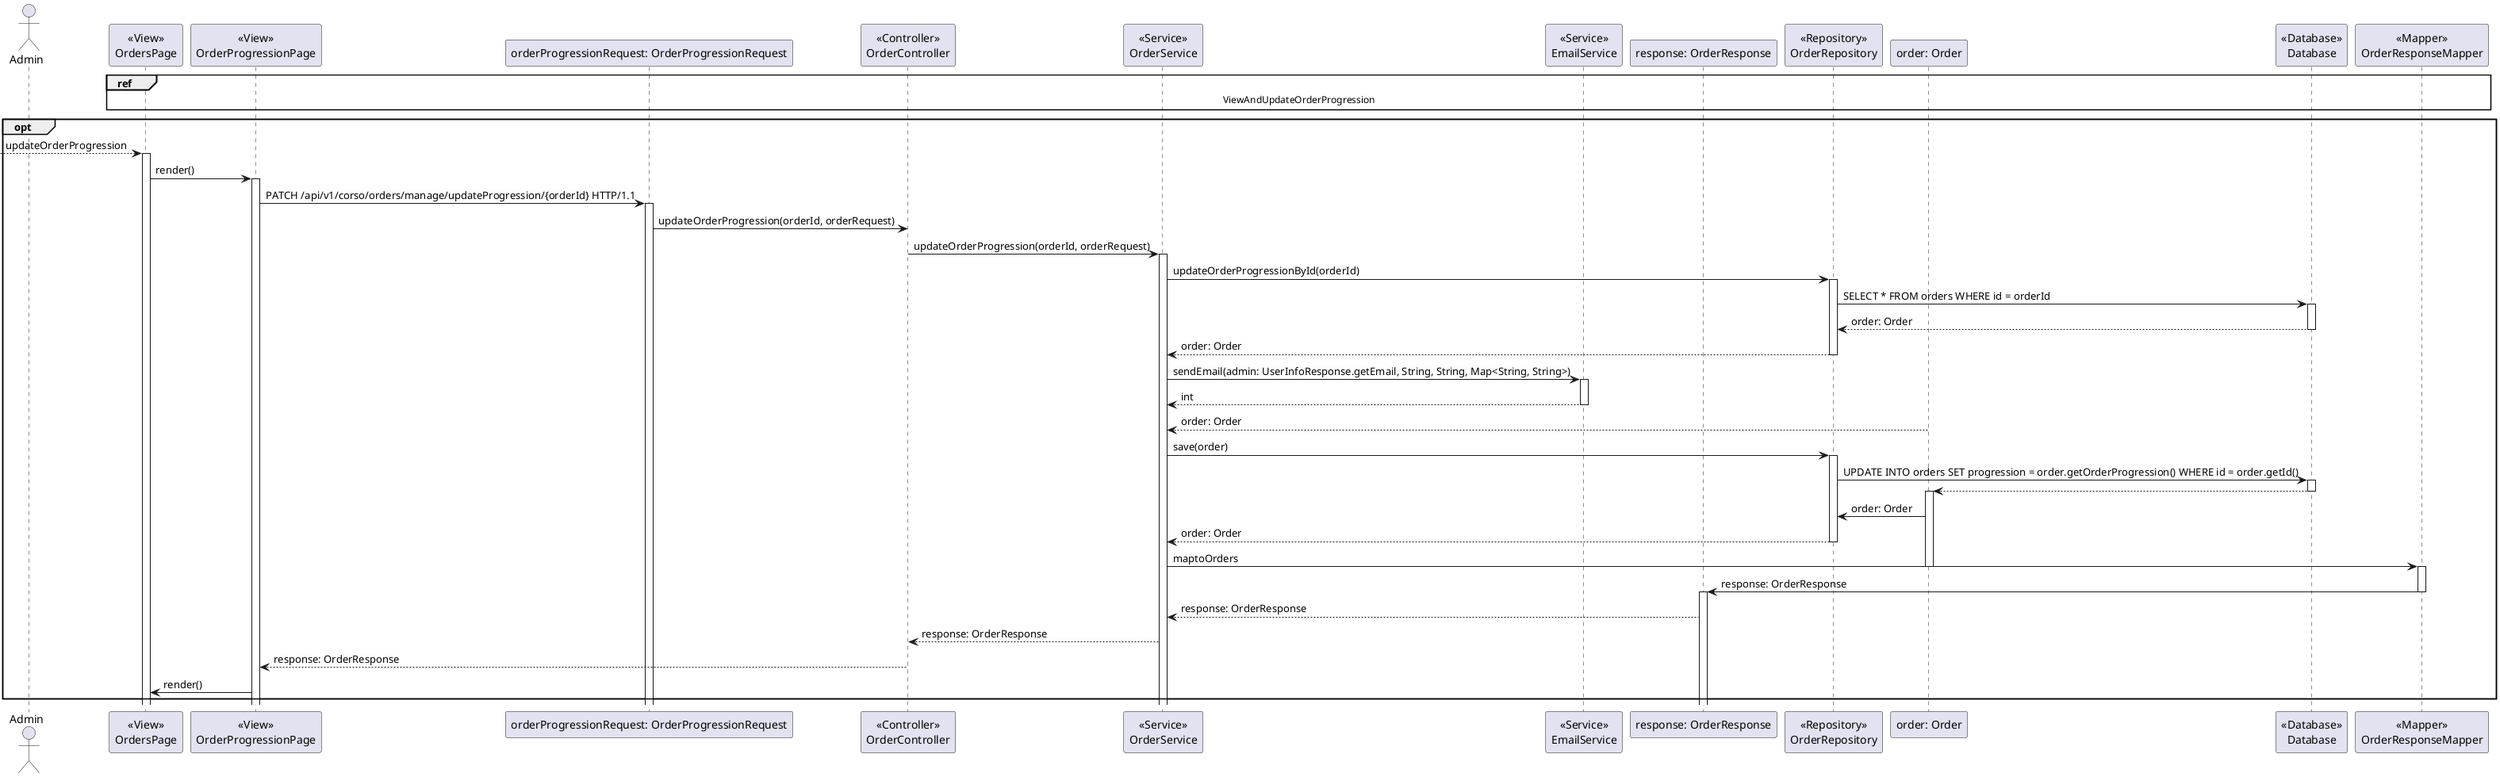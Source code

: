 @startuml

actor Admin as User

participant OrdersPage as "<<View>>\nOrdersPage"
participant CurrentOrdersPage as "<<View>>\nOrderProgressionPage"
participant OrderRequest as "orderProgressionRequest: OrderProgressionRequest"
participant Controller as "<<Controller>>\nOrderController"
participant OrderService as "<<Service>>\nOrderService"
participant EmailService as "<<Service>>\nEmailService"
participant Response as "response: OrderResponse"
participant OrderRepository as "<<Repository>>\nOrderRepository"
participant Order as "order: Order"
participant Database as "<<Database>>\nDatabase"
participant OrderResponseMapper as "<<Mapper>>\nOrderResponseMapper"
'participant OrderRequestMapper as "<<Mapper>>\nOrderRequestMapper"

ref over OrdersPage, CurrentOrdersPage, OrderRequest, Controller, OrderService, EmailService, Response, OrderRepository, Order, Database, OrderResponseMapper
    ViewAndUpdateOrderProgression
end ref

opt

--> OrdersPage: updateOrderProgression
activate OrdersPage

OrdersPage -> CurrentOrdersPage: render()
activate CurrentOrdersPage

CurrentOrdersPage -> OrderRequest: PATCH /api/v1/corso/orders/manage/updateProgression/{orderId} HTTP/1.1
activate OrderRequest

OrderRequest -> Controller: updateOrderProgression(orderId, orderRequest)



Controller -> OrderService: updateOrderProgression(orderId, orderRequest)
activate OrderService

OrderService -> OrderRepository: updateOrderProgressionById(orderId)
activate OrderRepository

OrderRepository -> Database: SELECT * FROM orders WHERE id = orderId
activate Database

Database --> OrderRepository: order: Order
deactivate Database

OrderRepository --> OrderService: order: Order
deactivate OrderRepository


OrderService -> EmailService: sendEmail(admin: UserInfoResponse.getEmail, String, String, Map<String, String>)
activate EmailService

EmailService --> OrderService: int
deactivate EmailService

'OrderService -> OrderRequestMapper: maptoOrderRequest: order: Order
'activate OrderRequestMapper
'
'OrderRequestMapper --> Order: order: Order
'activate Order

'deactivate OrderRequestMapper

Order --> OrderService: order: Order

OrderService -> OrderRepository: save(order)
deactivate Order

activate OrderRepository

OrderRepository -> Database: UPDATE INTO orders SET progression = order.getOrderProgression() WHERE id = order.getId()
activate Database

Database --> Order
deactivate Database
activate Order

Order -> OrderRepository: order: Order

OrderRepository --> OrderService: order: Order
deactivate OrderRepository

OrderService -> OrderResponseMapper: maptoOrders
deactivate Order
activate OrderResponseMapper

OrderResponseMapper -> Response: response: OrderResponse
deactivate OrderResponseMapper
activate Response

Response --> OrderService: response: OrderResponse

OrderService --> Controller: response: OrderResponse

Controller --> CurrentOrdersPage: response: OrderResponse

CurrentOrdersPage -> OrdersPage: render()

end opt

@enduml
